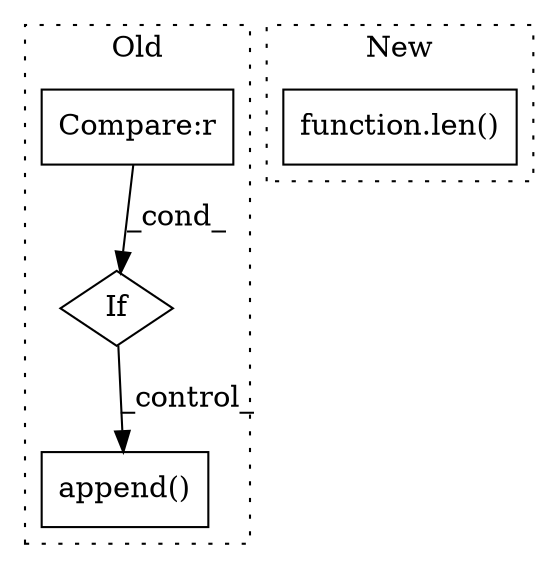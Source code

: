 digraph G {
subgraph cluster0 {
1 [label="append()" a="75" s="1604,1648" l="18,1" shape="box"];
3 [label="If" a="96" s="1542,1590" l="3,14" shape="diamond"];
4 [label="Compare:r" a="40" s="1545" l="24" shape="box"];
label = "Old";
style="dotted";
}
subgraph cluster1 {
2 [label="function.len()" a="75" s="1461,1483" l="4,1" shape="box"];
label = "New";
style="dotted";
}
3 -> 1 [label="_control_"];
4 -> 3 [label="_cond_"];
}
